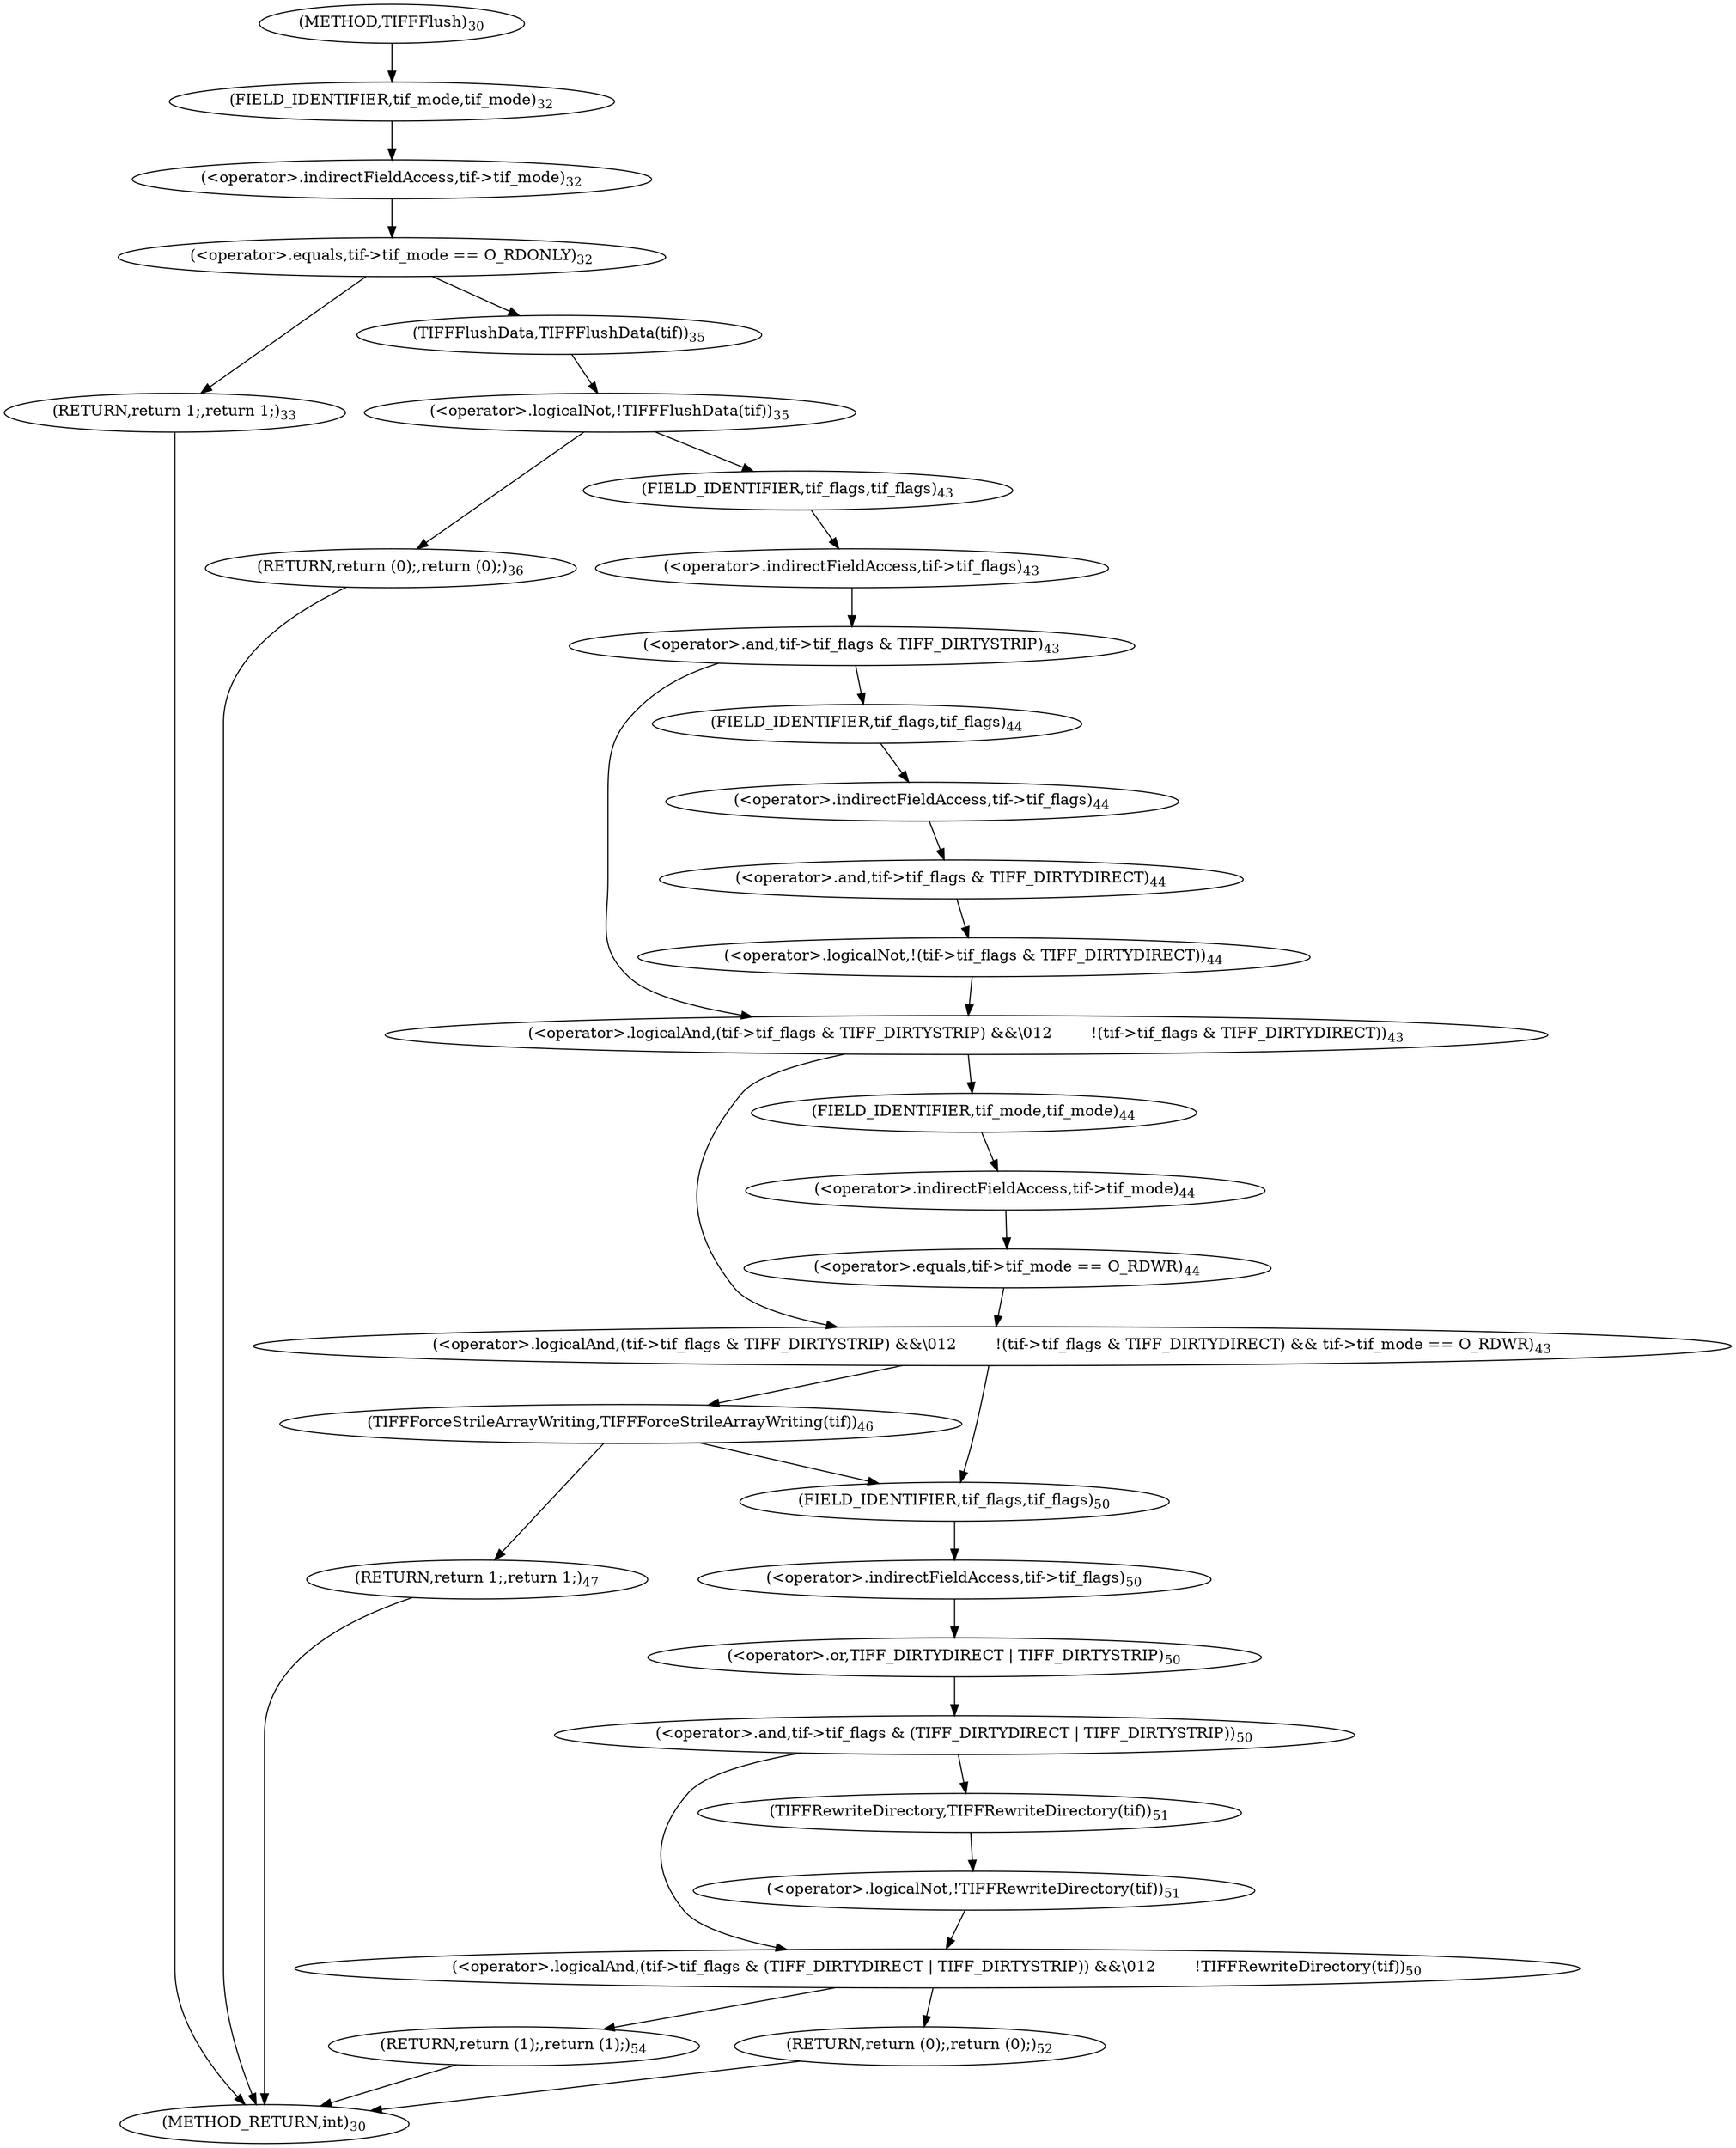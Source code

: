 digraph "TIFFFlush" {  
"5946" [label = <(RETURN,return (1);,return (1);)<SUB>54</SUB>> ]
"5890" [label = <(&lt;operator&gt;.equals,tif-&gt;tif_mode == O_RDONLY)<SUB>32</SUB>> ]
"5899" [label = <(&lt;operator&gt;.logicalNot,!TIFFFlushData(tif))<SUB>35</SUB>> ]
"5906" [label = <(&lt;operator&gt;.logicalAnd,(tif-&gt;tif_flags &amp; TIFF_DIRTYSTRIP) &amp;&amp;\012        !(tif-&gt;tif_flags &amp; TIFF_DIRTYDIRECT) &amp;&amp; tif-&gt;tif_mode == O_RDWR)<SUB>43</SUB>> ]
"5932" [label = <(&lt;operator&gt;.logicalAnd,(tif-&gt;tif_flags &amp; (TIFF_DIRTYDIRECT | TIFF_DIRTYSTRIP)) &amp;&amp;\012        !TIFFRewriteDirectory(tif))<SUB>50</SUB>> ]
"5891" [label = <(&lt;operator&gt;.indirectFieldAccess,tif-&gt;tif_mode)<SUB>32</SUB>> ]
"5896" [label = <(RETURN,return 1;,return 1;)<SUB>33</SUB>> ]
"5900" [label = <(TIFFFlushData,TIFFFlushData(tif))<SUB>35</SUB>> ]
"5903" [label = <(RETURN,return (0);,return (0);)<SUB>36</SUB>> ]
"5907" [label = <(&lt;operator&gt;.logicalAnd,(tif-&gt;tif_flags &amp; TIFF_DIRTYSTRIP) &amp;&amp;\012        !(tif-&gt;tif_flags &amp; TIFF_DIRTYDIRECT))<SUB>43</SUB>> ]
"5919" [label = <(&lt;operator&gt;.equals,tif-&gt;tif_mode == O_RDWR)<SUB>44</SUB>> ]
"5933" [label = <(&lt;operator&gt;.and,tif-&gt;tif_flags &amp; (TIFF_DIRTYDIRECT | TIFF_DIRTYSTRIP))<SUB>50</SUB>> ]
"5940" [label = <(&lt;operator&gt;.logicalNot,!TIFFRewriteDirectory(tif))<SUB>51</SUB>> ]
"5944" [label = <(RETURN,return (0);,return (0);)<SUB>52</SUB>> ]
"5893" [label = <(FIELD_IDENTIFIER,tif_mode,tif_mode)<SUB>32</SUB>> ]
"5908" [label = <(&lt;operator&gt;.and,tif-&gt;tif_flags &amp; TIFF_DIRTYSTRIP)<SUB>43</SUB>> ]
"5913" [label = <(&lt;operator&gt;.logicalNot,!(tif-&gt;tif_flags &amp; TIFF_DIRTYDIRECT))<SUB>44</SUB>> ]
"5920" [label = <(&lt;operator&gt;.indirectFieldAccess,tif-&gt;tif_mode)<SUB>44</SUB>> ]
"5926" [label = <(TIFFForceStrileArrayWriting,TIFFForceStrileArrayWriting(tif))<SUB>46</SUB>> ]
"5934" [label = <(&lt;operator&gt;.indirectFieldAccess,tif-&gt;tif_flags)<SUB>50</SUB>> ]
"5937" [label = <(&lt;operator&gt;.or,TIFF_DIRTYDIRECT | TIFF_DIRTYSTRIP)<SUB>50</SUB>> ]
"5941" [label = <(TIFFRewriteDirectory,TIFFRewriteDirectory(tif))<SUB>51</SUB>> ]
"5909" [label = <(&lt;operator&gt;.indirectFieldAccess,tif-&gt;tif_flags)<SUB>43</SUB>> ]
"5914" [label = <(&lt;operator&gt;.and,tif-&gt;tif_flags &amp; TIFF_DIRTYDIRECT)<SUB>44</SUB>> ]
"5922" [label = <(FIELD_IDENTIFIER,tif_mode,tif_mode)<SUB>44</SUB>> ]
"5929" [label = <(RETURN,return 1;,return 1;)<SUB>47</SUB>> ]
"5936" [label = <(FIELD_IDENTIFIER,tif_flags,tif_flags)<SUB>50</SUB>> ]
"5911" [label = <(FIELD_IDENTIFIER,tif_flags,tif_flags)<SUB>43</SUB>> ]
"5915" [label = <(&lt;operator&gt;.indirectFieldAccess,tif-&gt;tif_flags)<SUB>44</SUB>> ]
"5917" [label = <(FIELD_IDENTIFIER,tif_flags,tif_flags)<SUB>44</SUB>> ]
"5886" [label = <(METHOD,TIFFFlush)<SUB>30</SUB>> ]
"5948" [label = <(METHOD_RETURN,int)<SUB>30</SUB>> ]
  "5946" -> "5948" 
  "5890" -> "5896" 
  "5890" -> "5900" 
  "5899" -> "5903" 
  "5899" -> "5911" 
  "5906" -> "5926" 
  "5906" -> "5936" 
  "5932" -> "5944" 
  "5932" -> "5946" 
  "5891" -> "5890" 
  "5896" -> "5948" 
  "5900" -> "5899" 
  "5903" -> "5948" 
  "5907" -> "5906" 
  "5907" -> "5922" 
  "5919" -> "5906" 
  "5933" -> "5932" 
  "5933" -> "5941" 
  "5940" -> "5932" 
  "5944" -> "5948" 
  "5893" -> "5891" 
  "5908" -> "5907" 
  "5908" -> "5917" 
  "5913" -> "5907" 
  "5920" -> "5919" 
  "5926" -> "5929" 
  "5926" -> "5936" 
  "5934" -> "5937" 
  "5937" -> "5933" 
  "5941" -> "5940" 
  "5909" -> "5908" 
  "5914" -> "5913" 
  "5922" -> "5920" 
  "5929" -> "5948" 
  "5936" -> "5934" 
  "5911" -> "5909" 
  "5915" -> "5914" 
  "5917" -> "5915" 
  "5886" -> "5893" 
}
